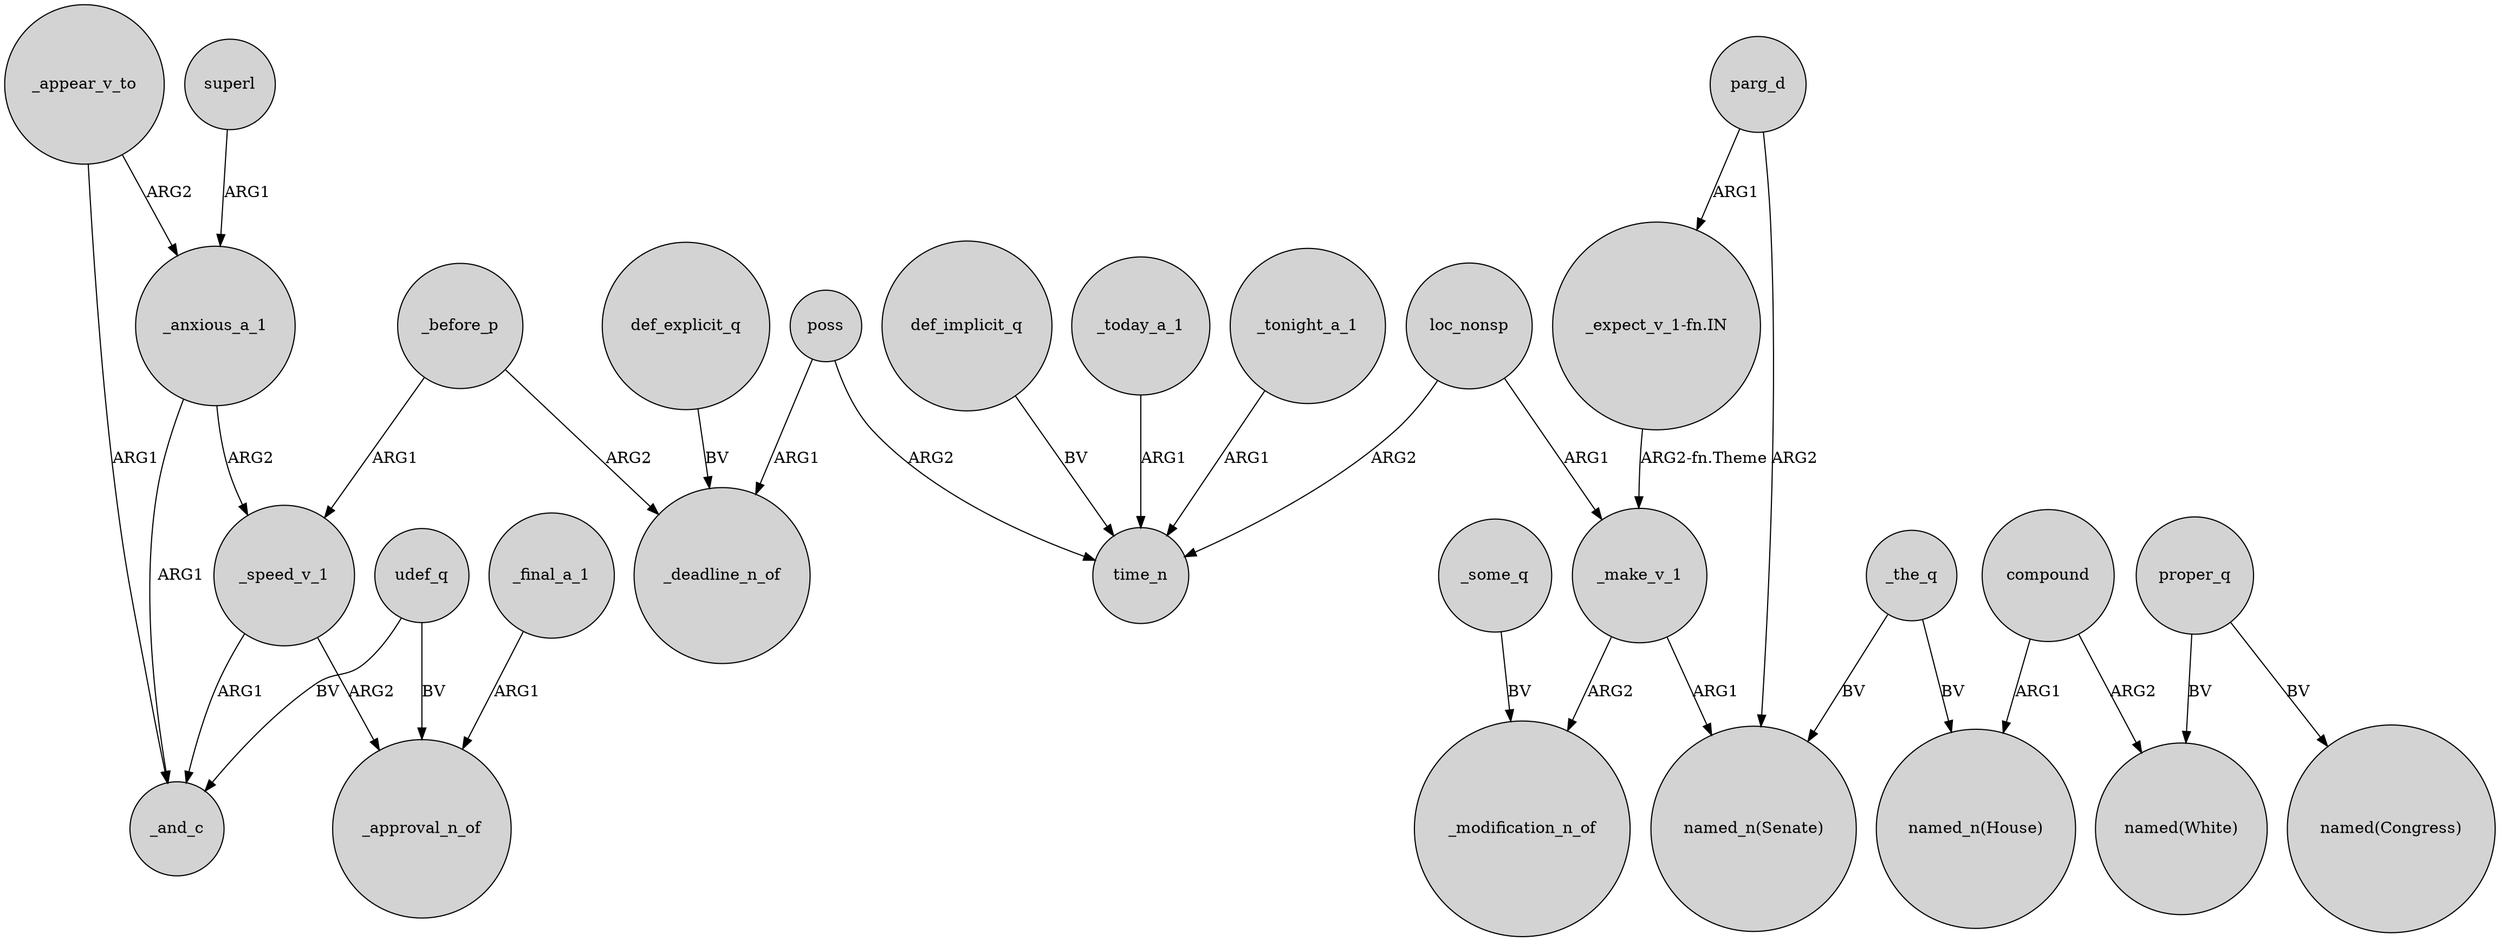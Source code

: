 digraph {
	node [shape=circle style=filled]
	_anxious_a_1 -> _speed_v_1 [label=ARG2]
	_today_a_1 -> time_n [label=ARG1]
	_make_v_1 -> _modification_n_of [label=ARG2]
	_before_p -> _deadline_n_of [label=ARG2]
	"_expect_v_1-fn.IN" -> _make_v_1 [label="ARG2-fn.Theme"]
	_some_q -> _modification_n_of [label=BV]
	_final_a_1 -> _approval_n_of [label=ARG1]
	superl -> _anxious_a_1 [label=ARG1]
	compound -> "named(White)" [label=ARG2]
	poss -> time_n [label=ARG2]
	compound -> "named_n(House)" [label=ARG1]
	_the_q -> "named_n(House)" [label=BV]
	loc_nonsp -> time_n [label=ARG2]
	proper_q -> "named(Congress)" [label=BV]
	_tonight_a_1 -> time_n [label=ARG1]
	proper_q -> "named(White)" [label=BV]
	_make_v_1 -> "named_n(Senate)" [label=ARG1]
	_appear_v_to -> _and_c [label=ARG1]
	_the_q -> "named_n(Senate)" [label=BV]
	_appear_v_to -> _anxious_a_1 [label=ARG2]
	poss -> _deadline_n_of [label=ARG1]
	def_explicit_q -> _deadline_n_of [label=BV]
	parg_d -> "_expect_v_1-fn.IN" [label=ARG1]
	loc_nonsp -> _make_v_1 [label=ARG1]
	_speed_v_1 -> _and_c [label=ARG1]
	_anxious_a_1 -> _and_c [label=ARG1]
	udef_q -> _approval_n_of [label=BV]
	_before_p -> _speed_v_1 [label=ARG1]
	udef_q -> _and_c [label=BV]
	_speed_v_1 -> _approval_n_of [label=ARG2]
	parg_d -> "named_n(Senate)" [label=ARG2]
	def_implicit_q -> time_n [label=BV]
}
